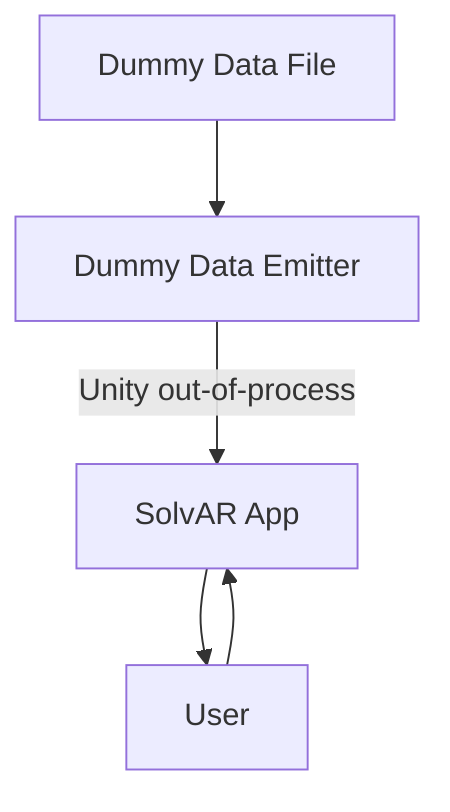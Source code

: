 graph TD

    A[Dummy Data File]
    B[Dummy Data Emitter]
    D[SolvAR App]
    E[User]
    A --> B
    B --> |Unity out-of-process| D
    D --> E 
    E --> D